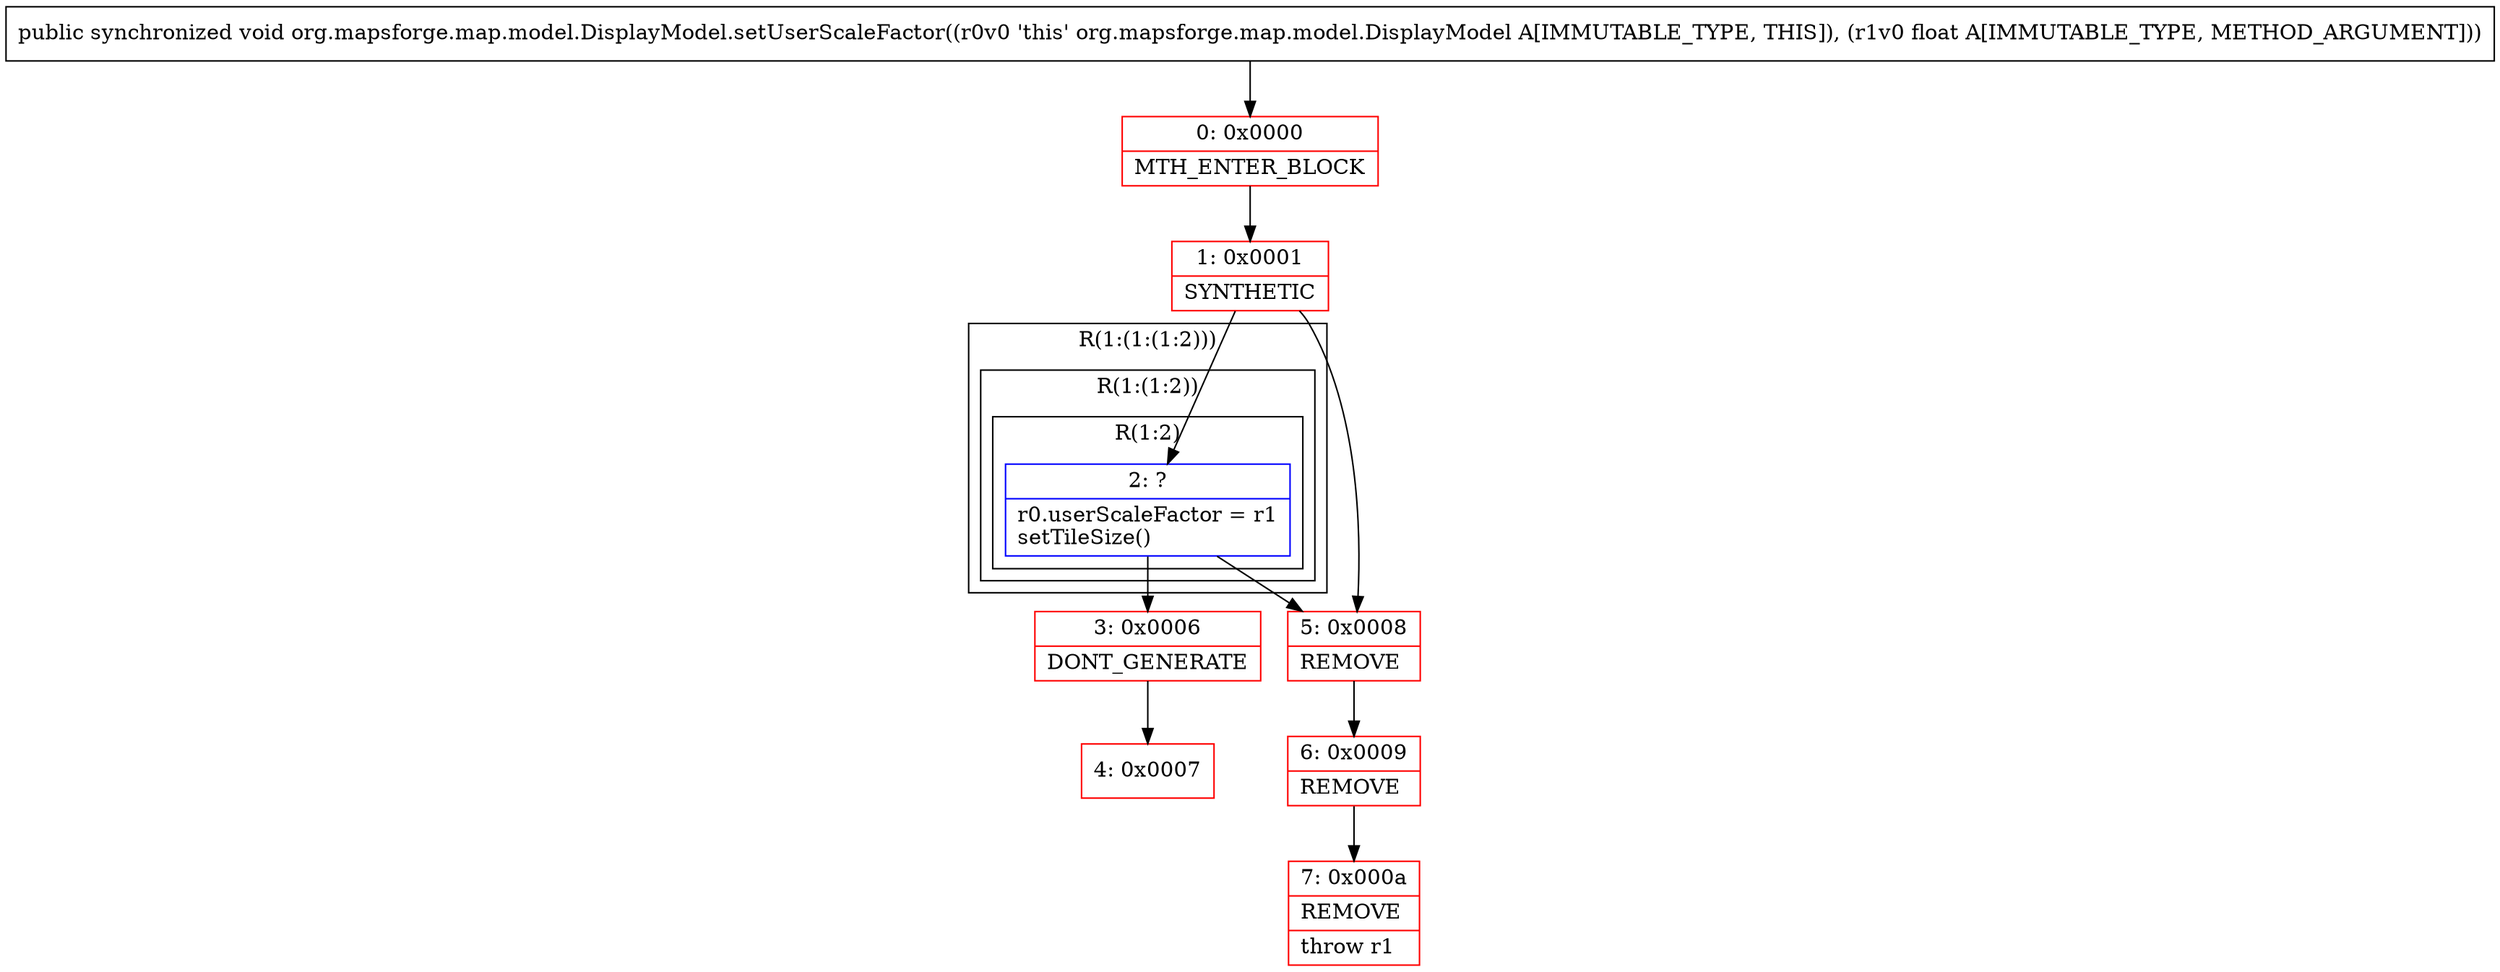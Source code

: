 digraph "CFG fororg.mapsforge.map.model.DisplayModel.setUserScaleFactor(F)V" {
subgraph cluster_Region_477920152 {
label = "R(1:(1:(1:2)))";
node [shape=record,color=blue];
subgraph cluster_Region_241012929 {
label = "R(1:(1:2))";
node [shape=record,color=blue];
subgraph cluster_Region_1750156690 {
label = "R(1:2)";
node [shape=record,color=blue];
Node_2 [shape=record,label="{2\:\ ?|r0.userScaleFactor = r1\lsetTileSize()\l}"];
}
}
}
Node_0 [shape=record,color=red,label="{0\:\ 0x0000|MTH_ENTER_BLOCK\l}"];
Node_1 [shape=record,color=red,label="{1\:\ 0x0001|SYNTHETIC\l}"];
Node_3 [shape=record,color=red,label="{3\:\ 0x0006|DONT_GENERATE\l}"];
Node_4 [shape=record,color=red,label="{4\:\ 0x0007}"];
Node_5 [shape=record,color=red,label="{5\:\ 0x0008|REMOVE\l}"];
Node_6 [shape=record,color=red,label="{6\:\ 0x0009|REMOVE\l}"];
Node_7 [shape=record,color=red,label="{7\:\ 0x000a|REMOVE\l|throw r1\l}"];
MethodNode[shape=record,label="{public synchronized void org.mapsforge.map.model.DisplayModel.setUserScaleFactor((r0v0 'this' org.mapsforge.map.model.DisplayModel A[IMMUTABLE_TYPE, THIS]), (r1v0 float A[IMMUTABLE_TYPE, METHOD_ARGUMENT])) }"];
MethodNode -> Node_0;
Node_2 -> Node_3;
Node_2 -> Node_5;
Node_0 -> Node_1;
Node_1 -> Node_2;
Node_1 -> Node_5;
Node_3 -> Node_4;
Node_5 -> Node_6;
Node_6 -> Node_7;
}

